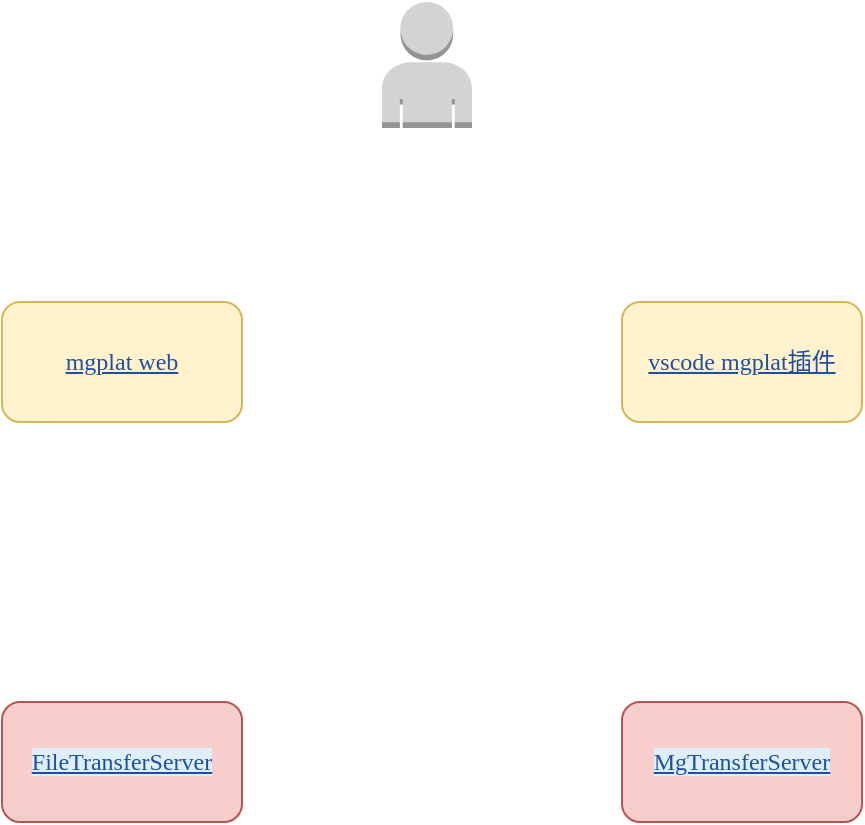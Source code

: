 <mxfile version="15.0.2" type="github">
  <diagram id="CX8xROLG4qJBpS7ueyeK" name="第 1 页">
    <mxGraphModel dx="2062" dy="1098" grid="1" gridSize="10" guides="1" tooltips="1" connect="1" arrows="1" fold="1" page="1" pageScale="1" pageWidth="827" pageHeight="1169" math="0" shadow="0">
      <root>
        <mxCell id="0" />
        <mxCell id="1" parent="0" />
        <mxCell id="2" value="&lt;a style=&quot;color: rgb(30 , 80 , 162) ; font-family: &amp;#34;tahoma&amp;#34; , &amp;#34;simsun&amp;#34; ; text-align: left&quot;&gt;mgplat web&lt;br&gt;&lt;/a&gt;" style="whiteSpace=wrap;html=1;fillColor=#fff2cc;strokeColor=#d6b656;rounded=1;" parent="1" vertex="1">
          <mxGeometry x="160" y="220" width="120" height="60" as="geometry" />
        </mxCell>
        <mxCell id="3" value="&lt;a style=&quot;color: rgb(30 , 80 , 162) ; font-family: &amp;#34;tahoma&amp;#34; , &amp;#34;simsun&amp;#34; ; text-align: left&quot;&gt;vscode mgplat插件&lt;br&gt;&lt;/a&gt;" style="whiteSpace=wrap;html=1;fillColor=#fff2cc;strokeColor=#d6b656;rounded=1;" parent="1" vertex="1">
          <mxGeometry x="470" y="220" width="120" height="60" as="geometry" />
        </mxCell>
        <mxCell id="4" value="&lt;a style=&quot;color: rgb(30 , 80 , 162) ; font-family: &amp;#34;tahoma&amp;#34; , &amp;#34;simsun&amp;#34; ; text-align: left&quot;&gt;&lt;a style=&quot;color: rgb(30 , 80 , 162) ; font-family: &amp;#34;tahoma&amp;#34; , &amp;#34;simsun&amp;#34; ; background-color: rgb(223 , 239 , 249) ; cursor: pointer&quot;&gt;MgTransferServer&lt;/a&gt;&lt;br&gt;&lt;/a&gt;" style="whiteSpace=wrap;html=1;fillColor=#f8cecc;strokeColor=#b85450;rounded=1;" parent="1" vertex="1">
          <mxGeometry x="470" y="420" width="120" height="60" as="geometry" />
        </mxCell>
        <mxCell id="5" value="&lt;a style=&quot;color: rgb(30 , 80 , 162) ; font-family: &amp;#34;tahoma&amp;#34; , &amp;#34;simsun&amp;#34; ; text-align: left&quot;&gt;&lt;a style=&quot;color: rgb(30 , 80 , 162) ; font-family: &amp;#34;tahoma&amp;#34; , &amp;#34;simsun&amp;#34; ; background-color: rgb(223 , 239 , 249) ; cursor: pointer&quot;&gt;FileTransferServer&lt;/a&gt;&lt;br&gt;&lt;/a&gt;" style="whiteSpace=wrap;html=1;fillColor=#f8cecc;strokeColor=#b85450;rounded=1;" parent="1" vertex="1">
          <mxGeometry x="160" y="420" width="120" height="60" as="geometry" />
        </mxCell>
        <mxCell id="6" value="" style="outlineConnect=0;dashed=0;verticalLabelPosition=bottom;verticalAlign=top;align=center;html=1;shape=mxgraph.aws3.user;fillColor=#D2D3D3;gradientColor=none;rounded=1;" parent="1" vertex="1">
          <mxGeometry x="350" y="70" width="45" height="63" as="geometry" />
        </mxCell>
      </root>
    </mxGraphModel>
  </diagram>
</mxfile>
